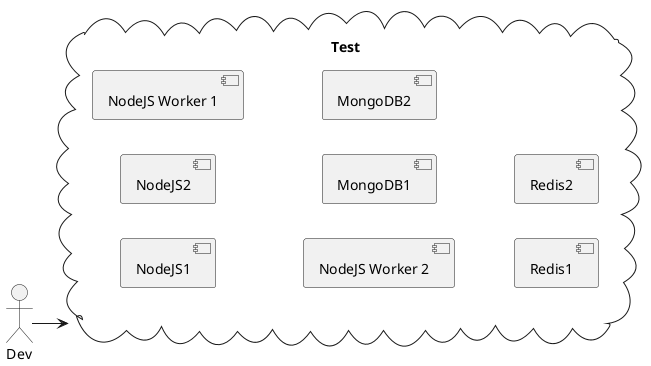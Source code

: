 @startuml

left to right direction

Actor Dev
cloud "Test" {
  component NodeJS1
  component NodeJS2
  component "NodeJS Worker 1"
  component "NodeJS Worker 2"
  component MongoDB1
  component MongoDB2
  component Redis1
  component Redis2
}
Dev --> Test
@endum
